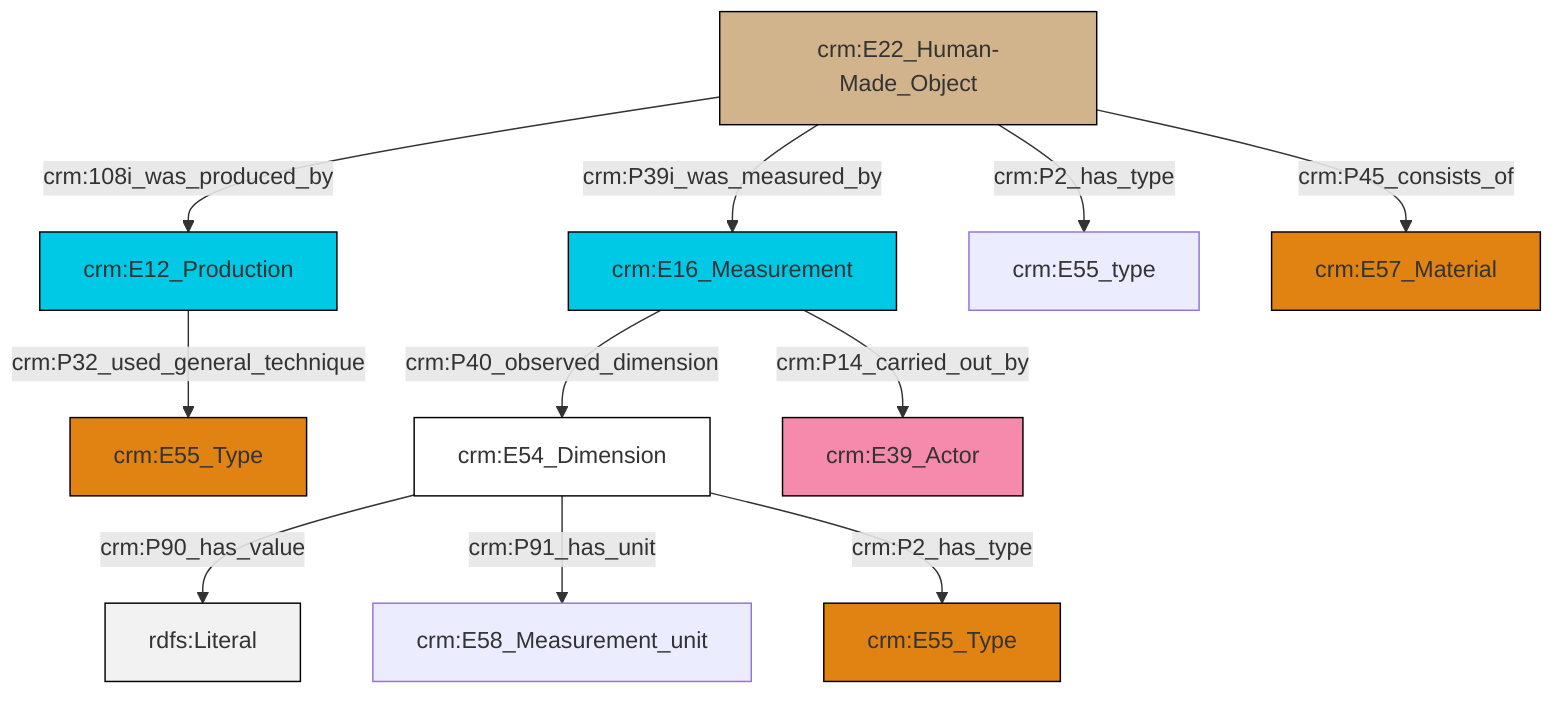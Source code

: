 graph TD
classDef Literal fill:#f2f2f2,stroke:#000000;
classDef CRM_Entity fill:#FFFFFF,stroke:#000000;
classDef Temporal_Entity fill:#00C9E6, stroke:#000000;
classDef Type fill:#E18312, stroke:#000000;
classDef Time-Span fill:#2C9C91, stroke:#000000;
classDef Appellation fill:#FFEB7F, stroke:#000000;
classDef Place fill:#008836, stroke:#000000;
classDef Persistent_Item fill:#B266B2, stroke:#000000;
classDef Conceptual_Object fill:#FFD700, stroke:#000000;
classDef Physical_Thing fill:#D2B48C, stroke:#000000;
classDef Actor fill:#f58aad, stroke:#000000;
classDef PC_Classes fill:#4ce600, stroke:#000000;
classDef Multi fill:#cccccc,stroke:#000000;

2["crm:E54_Dimension"]:::CRM_Entity -->|crm:P90_has_value| 3[rdfs:Literal]:::Literal
4["crm:E16_Measurement"]:::Temporal_Entity -->|crm:P14_carried_out_by| 5["crm:E39_Actor"]:::Actor
7["crm:E12_Production"]:::Temporal_Entity -->|crm:P32_used_general_technique| 0["crm:E55_Type"]:::Type
2["crm:E54_Dimension"]:::CRM_Entity -->|crm:P91_has_unit| 16["crm:E58_Measurement_unit"]:::Default
2["crm:E54_Dimension"]:::CRM_Entity -->|crm:P2_has_type| 14["crm:E55_Type"]:::Type
10["crm:E22_Human-Made_Object"]:::Physical_Thing -->|crm:108i_was_produced_by| 7["crm:E12_Production"]:::Temporal_Entity
4["crm:E16_Measurement"]:::Temporal_Entity -->|crm:P40_observed_dimension| 2["crm:E54_Dimension"]:::CRM_Entity
10["crm:E22_Human-Made_Object"]:::Physical_Thing -->|crm:P45_consists_of| 18["crm:E57_Material"]:::Type
10["crm:E22_Human-Made_Object"]:::Physical_Thing -->|crm:P39i_was_measured_by| 4["crm:E16_Measurement"]:::Temporal_Entity
10["crm:E22_Human-Made_Object"]:::Physical_Thing -->|crm:P2_has_type| 12["crm:E55_type"]:::Default